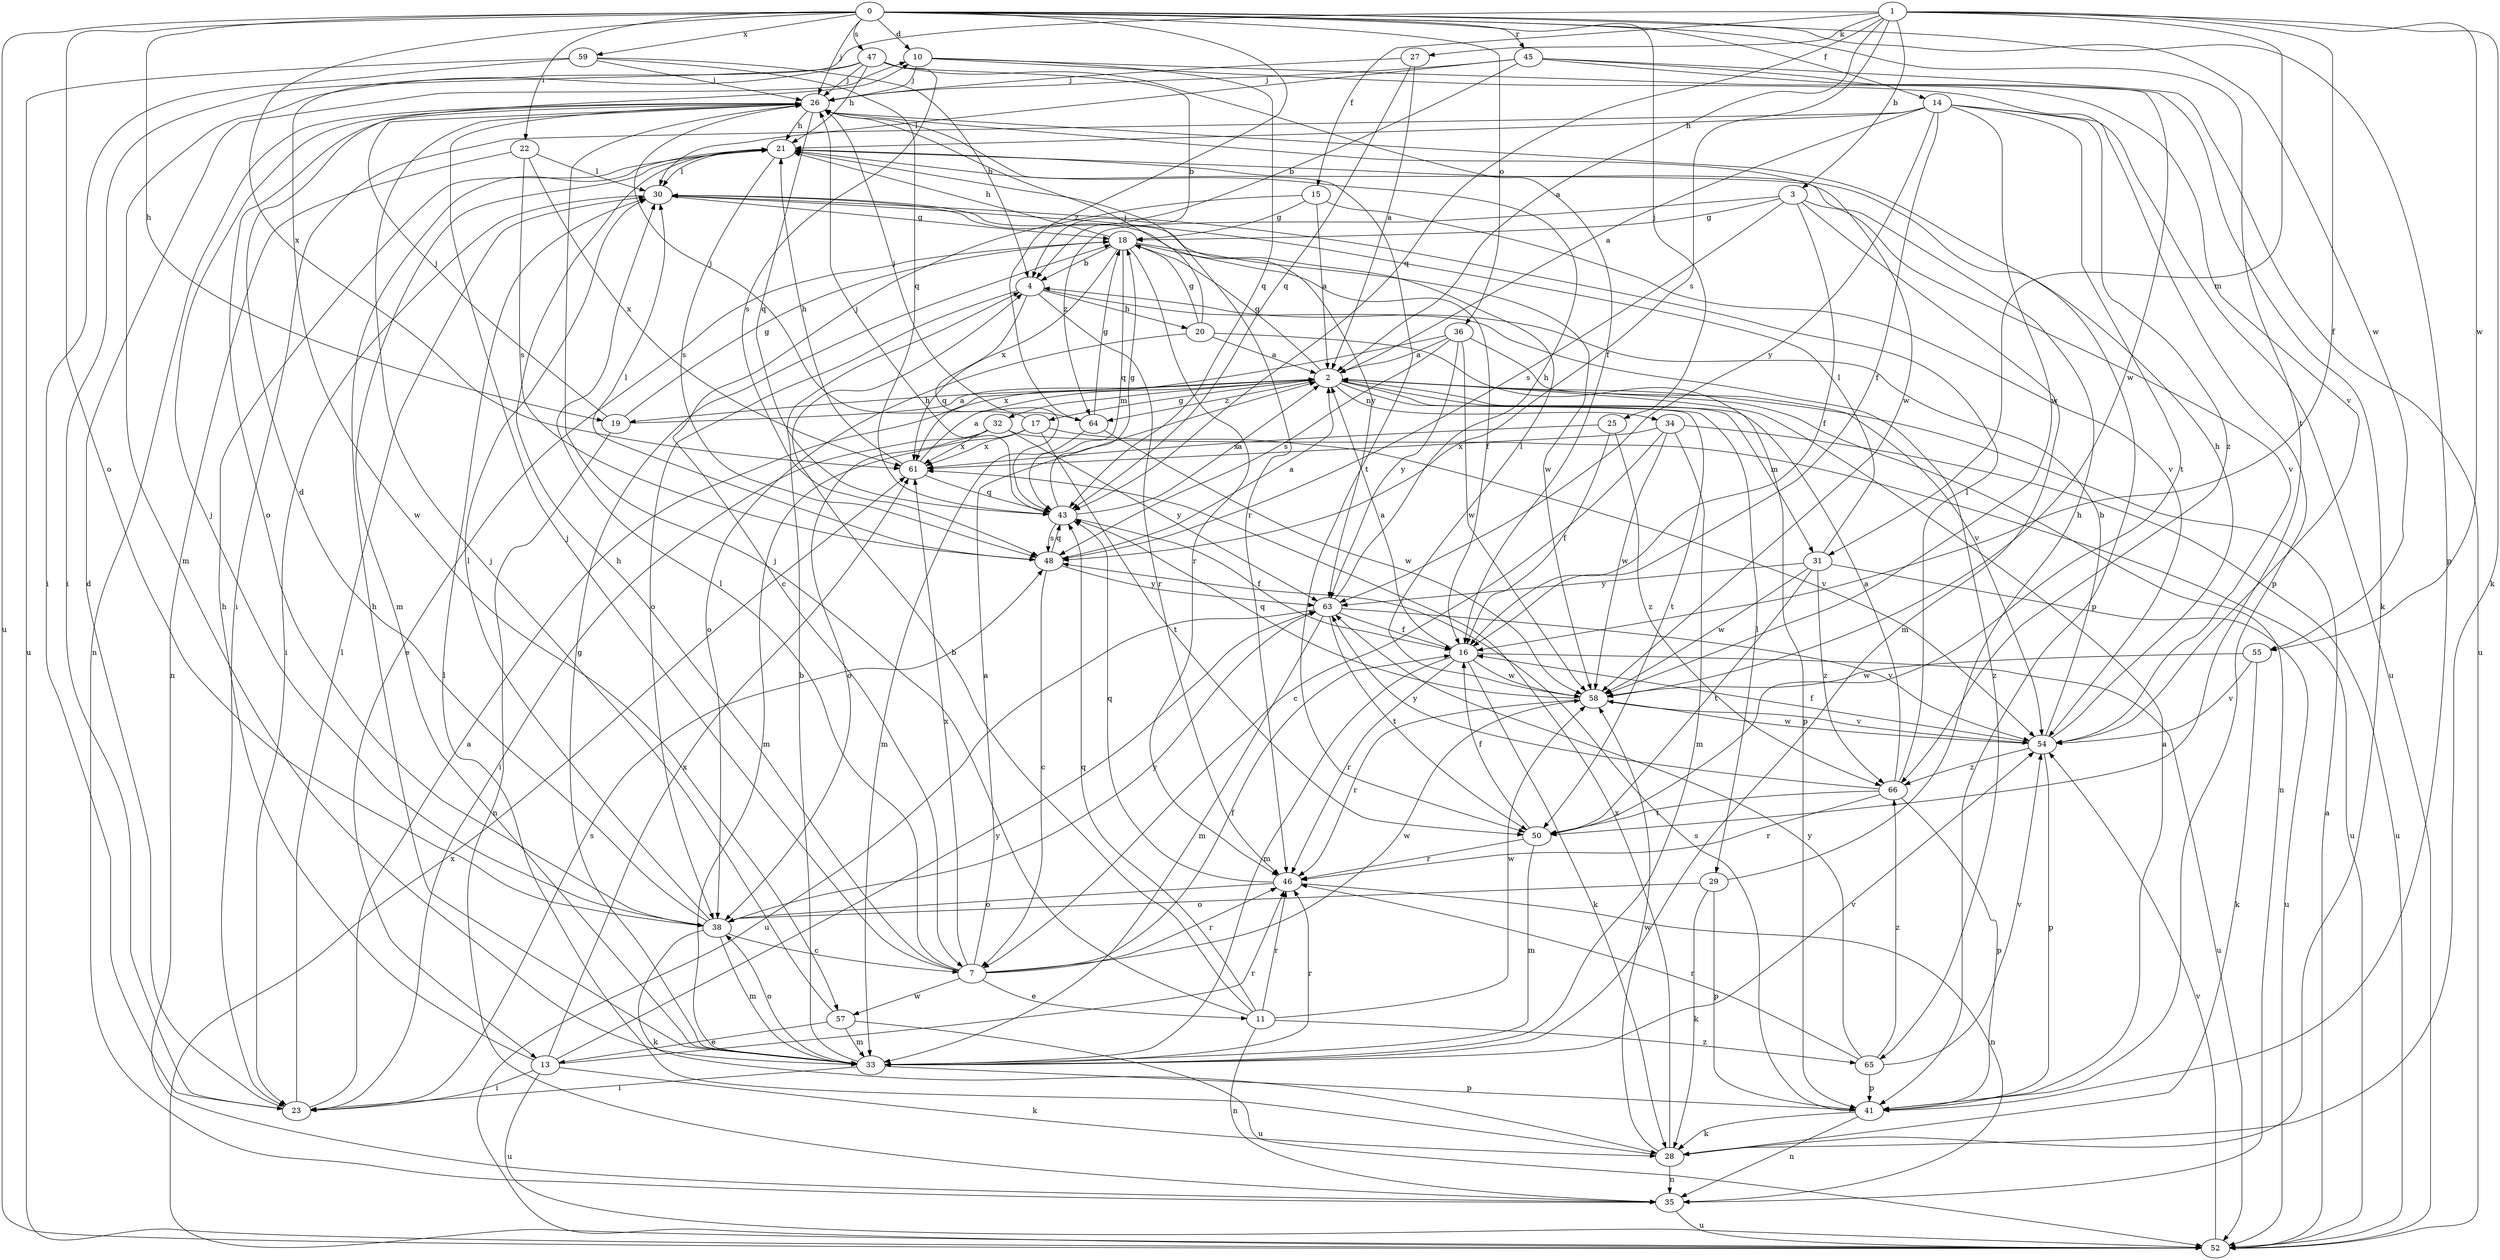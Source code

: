strict digraph  {
0;
1;
2;
3;
4;
7;
10;
11;
13;
14;
15;
16;
17;
18;
19;
20;
21;
22;
23;
25;
26;
27;
28;
29;
30;
31;
32;
33;
34;
35;
36;
38;
41;
43;
45;
46;
47;
48;
50;
52;
54;
55;
57;
58;
59;
61;
63;
64;
65;
66;
0 -> 10  [label=d];
0 -> 14  [label=f];
0 -> 19  [label=h];
0 -> 22  [label=i];
0 -> 25  [label=j];
0 -> 26  [label=j];
0 -> 36  [label=o];
0 -> 38  [label=o];
0 -> 41  [label=p];
0 -> 45  [label=r];
0 -> 47  [label=s];
0 -> 50  [label=t];
0 -> 52  [label=u];
0 -> 55  [label=w];
0 -> 59  [label=x];
0 -> 61  [label=x];
0 -> 64  [label=z];
1 -> 2  [label=a];
1 -> 3  [label=b];
1 -> 15  [label=f];
1 -> 16  [label=f];
1 -> 27  [label=k];
1 -> 28  [label=k];
1 -> 31  [label=m];
1 -> 43  [label=q];
1 -> 48  [label=s];
1 -> 55  [label=w];
1 -> 57  [label=w];
2 -> 17  [label=g];
2 -> 18  [label=g];
2 -> 19  [label=h];
2 -> 29  [label=l];
2 -> 31  [label=m];
2 -> 32  [label=m];
2 -> 34  [label=n];
2 -> 35  [label=n];
2 -> 50  [label=t];
2 -> 64  [label=z];
3 -> 16  [label=f];
3 -> 18  [label=g];
3 -> 33  [label=m];
3 -> 48  [label=s];
3 -> 54  [label=v];
3 -> 64  [label=z];
4 -> 20  [label=h];
4 -> 38  [label=o];
4 -> 43  [label=q];
4 -> 46  [label=r];
4 -> 65  [label=z];
7 -> 2  [label=a];
7 -> 11  [label=e];
7 -> 16  [label=f];
7 -> 21  [label=h];
7 -> 26  [label=j];
7 -> 30  [label=l];
7 -> 46  [label=r];
7 -> 57  [label=w];
7 -> 58  [label=w];
7 -> 61  [label=x];
10 -> 26  [label=j];
10 -> 41  [label=p];
10 -> 43  [label=q];
10 -> 54  [label=v];
11 -> 4  [label=b];
11 -> 26  [label=j];
11 -> 35  [label=n];
11 -> 43  [label=q];
11 -> 46  [label=r];
11 -> 58  [label=w];
11 -> 65  [label=z];
13 -> 21  [label=h];
13 -> 23  [label=i];
13 -> 28  [label=k];
13 -> 46  [label=r];
13 -> 52  [label=u];
13 -> 61  [label=x];
13 -> 63  [label=y];
14 -> 2  [label=a];
14 -> 16  [label=f];
14 -> 21  [label=h];
14 -> 23  [label=i];
14 -> 50  [label=t];
14 -> 52  [label=u];
14 -> 58  [label=w];
14 -> 63  [label=y];
14 -> 66  [label=z];
15 -> 2  [label=a];
15 -> 7  [label=c];
15 -> 18  [label=g];
15 -> 54  [label=v];
16 -> 2  [label=a];
16 -> 28  [label=k];
16 -> 33  [label=m];
16 -> 46  [label=r];
16 -> 52  [label=u];
16 -> 58  [label=w];
17 -> 26  [label=j];
17 -> 33  [label=m];
17 -> 50  [label=t];
17 -> 54  [label=v];
17 -> 61  [label=x];
18 -> 4  [label=b];
18 -> 13  [label=e];
18 -> 16  [label=f];
18 -> 21  [label=h];
18 -> 43  [label=q];
18 -> 46  [label=r];
18 -> 58  [label=w];
18 -> 61  [label=x];
19 -> 2  [label=a];
19 -> 18  [label=g];
19 -> 26  [label=j];
19 -> 35  [label=n];
20 -> 2  [label=a];
20 -> 18  [label=g];
20 -> 26  [label=j];
20 -> 38  [label=o];
20 -> 41  [label=p];
21 -> 30  [label=l];
21 -> 33  [label=m];
21 -> 46  [label=r];
21 -> 48  [label=s];
22 -> 30  [label=l];
22 -> 35  [label=n];
22 -> 48  [label=s];
22 -> 61  [label=x];
23 -> 2  [label=a];
23 -> 10  [label=d];
23 -> 30  [label=l];
23 -> 48  [label=s];
25 -> 16  [label=f];
25 -> 61  [label=x];
25 -> 66  [label=z];
26 -> 21  [label=h];
26 -> 35  [label=n];
26 -> 38  [label=o];
26 -> 41  [label=p];
26 -> 43  [label=q];
26 -> 50  [label=t];
26 -> 58  [label=w];
27 -> 2  [label=a];
27 -> 26  [label=j];
27 -> 43  [label=q];
28 -> 30  [label=l];
28 -> 35  [label=n];
28 -> 58  [label=w];
28 -> 61  [label=x];
29 -> 21  [label=h];
29 -> 28  [label=k];
29 -> 38  [label=o];
29 -> 41  [label=p];
30 -> 18  [label=g];
30 -> 23  [label=i];
30 -> 63  [label=y];
31 -> 30  [label=l];
31 -> 50  [label=t];
31 -> 52  [label=u];
31 -> 58  [label=w];
31 -> 63  [label=y];
31 -> 66  [label=z];
32 -> 23  [label=i];
32 -> 38  [label=o];
32 -> 52  [label=u];
32 -> 61  [label=x];
32 -> 63  [label=y];
33 -> 4  [label=b];
33 -> 18  [label=g];
33 -> 21  [label=h];
33 -> 23  [label=i];
33 -> 38  [label=o];
33 -> 41  [label=p];
33 -> 46  [label=r];
33 -> 54  [label=v];
34 -> 7  [label=c];
34 -> 33  [label=m];
34 -> 52  [label=u];
34 -> 58  [label=w];
34 -> 61  [label=x];
35 -> 52  [label=u];
36 -> 2  [label=a];
36 -> 48  [label=s];
36 -> 54  [label=v];
36 -> 58  [label=w];
36 -> 61  [label=x];
36 -> 63  [label=y];
38 -> 7  [label=c];
38 -> 10  [label=d];
38 -> 26  [label=j];
38 -> 28  [label=k];
38 -> 30  [label=l];
38 -> 33  [label=m];
38 -> 63  [label=y];
41 -> 2  [label=a];
41 -> 28  [label=k];
41 -> 35  [label=n];
41 -> 48  [label=s];
43 -> 2  [label=a];
43 -> 16  [label=f];
43 -> 18  [label=g];
43 -> 26  [label=j];
43 -> 48  [label=s];
45 -> 4  [label=b];
45 -> 26  [label=j];
45 -> 28  [label=k];
45 -> 30  [label=l];
45 -> 52  [label=u];
45 -> 58  [label=w];
46 -> 35  [label=n];
46 -> 38  [label=o];
46 -> 43  [label=q];
47 -> 4  [label=b];
47 -> 16  [label=f];
47 -> 21  [label=h];
47 -> 23  [label=i];
47 -> 26  [label=j];
47 -> 33  [label=m];
47 -> 48  [label=s];
48 -> 2  [label=a];
48 -> 7  [label=c];
48 -> 30  [label=l];
48 -> 43  [label=q];
48 -> 63  [label=y];
50 -> 16  [label=f];
50 -> 33  [label=m];
50 -> 46  [label=r];
52 -> 2  [label=a];
52 -> 54  [label=v];
52 -> 61  [label=x];
54 -> 4  [label=b];
54 -> 16  [label=f];
54 -> 21  [label=h];
54 -> 41  [label=p];
54 -> 58  [label=w];
54 -> 66  [label=z];
55 -> 28  [label=k];
55 -> 54  [label=v];
55 -> 58  [label=w];
57 -> 13  [label=e];
57 -> 26  [label=j];
57 -> 33  [label=m];
57 -> 52  [label=u];
58 -> 30  [label=l];
58 -> 43  [label=q];
58 -> 46  [label=r];
58 -> 54  [label=v];
59 -> 4  [label=b];
59 -> 23  [label=i];
59 -> 26  [label=j];
59 -> 43  [label=q];
59 -> 52  [label=u];
61 -> 2  [label=a];
61 -> 21  [label=h];
61 -> 43  [label=q];
63 -> 16  [label=f];
63 -> 21  [label=h];
63 -> 33  [label=m];
63 -> 50  [label=t];
63 -> 52  [label=u];
63 -> 54  [label=v];
64 -> 18  [label=g];
64 -> 26  [label=j];
64 -> 33  [label=m];
64 -> 58  [label=w];
65 -> 41  [label=p];
65 -> 46  [label=r];
65 -> 54  [label=v];
65 -> 63  [label=y];
65 -> 66  [label=z];
66 -> 2  [label=a];
66 -> 30  [label=l];
66 -> 41  [label=p];
66 -> 46  [label=r];
66 -> 50  [label=t];
66 -> 63  [label=y];
}
